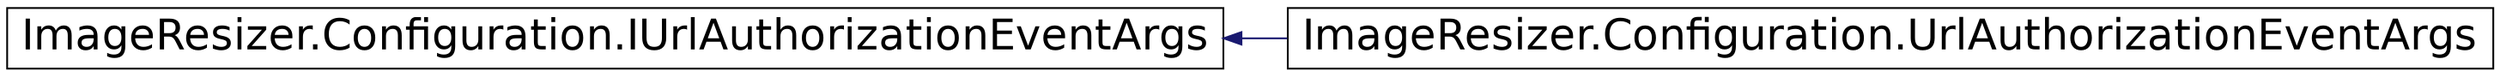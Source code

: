 digraph G
{
  edge [fontname="Helvetica",fontsize="24",labelfontname="Helvetica",labelfontsize="24"];
  node [fontname="Helvetica",fontsize="24",shape=record];
  rankdir="LR";
  Node1 [label="ImageResizer.Configuration.IUrlAuthorizationEventArgs",height=0.2,width=0.4,color="black", fillcolor="white", style="filled",URL="$interface_image_resizer_1_1_configuration_1_1_i_url_authorization_event_args.html"];
  Node1 -> Node2 [dir="back",color="midnightblue",fontsize="24",style="solid",fontname="Helvetica"];
  Node2 [label="ImageResizer.Configuration.UrlAuthorizationEventArgs",height=0.2,width=0.4,color="black", fillcolor="white", style="filled",URL="$class_image_resizer_1_1_configuration_1_1_url_authorization_event_args.html"];
}

